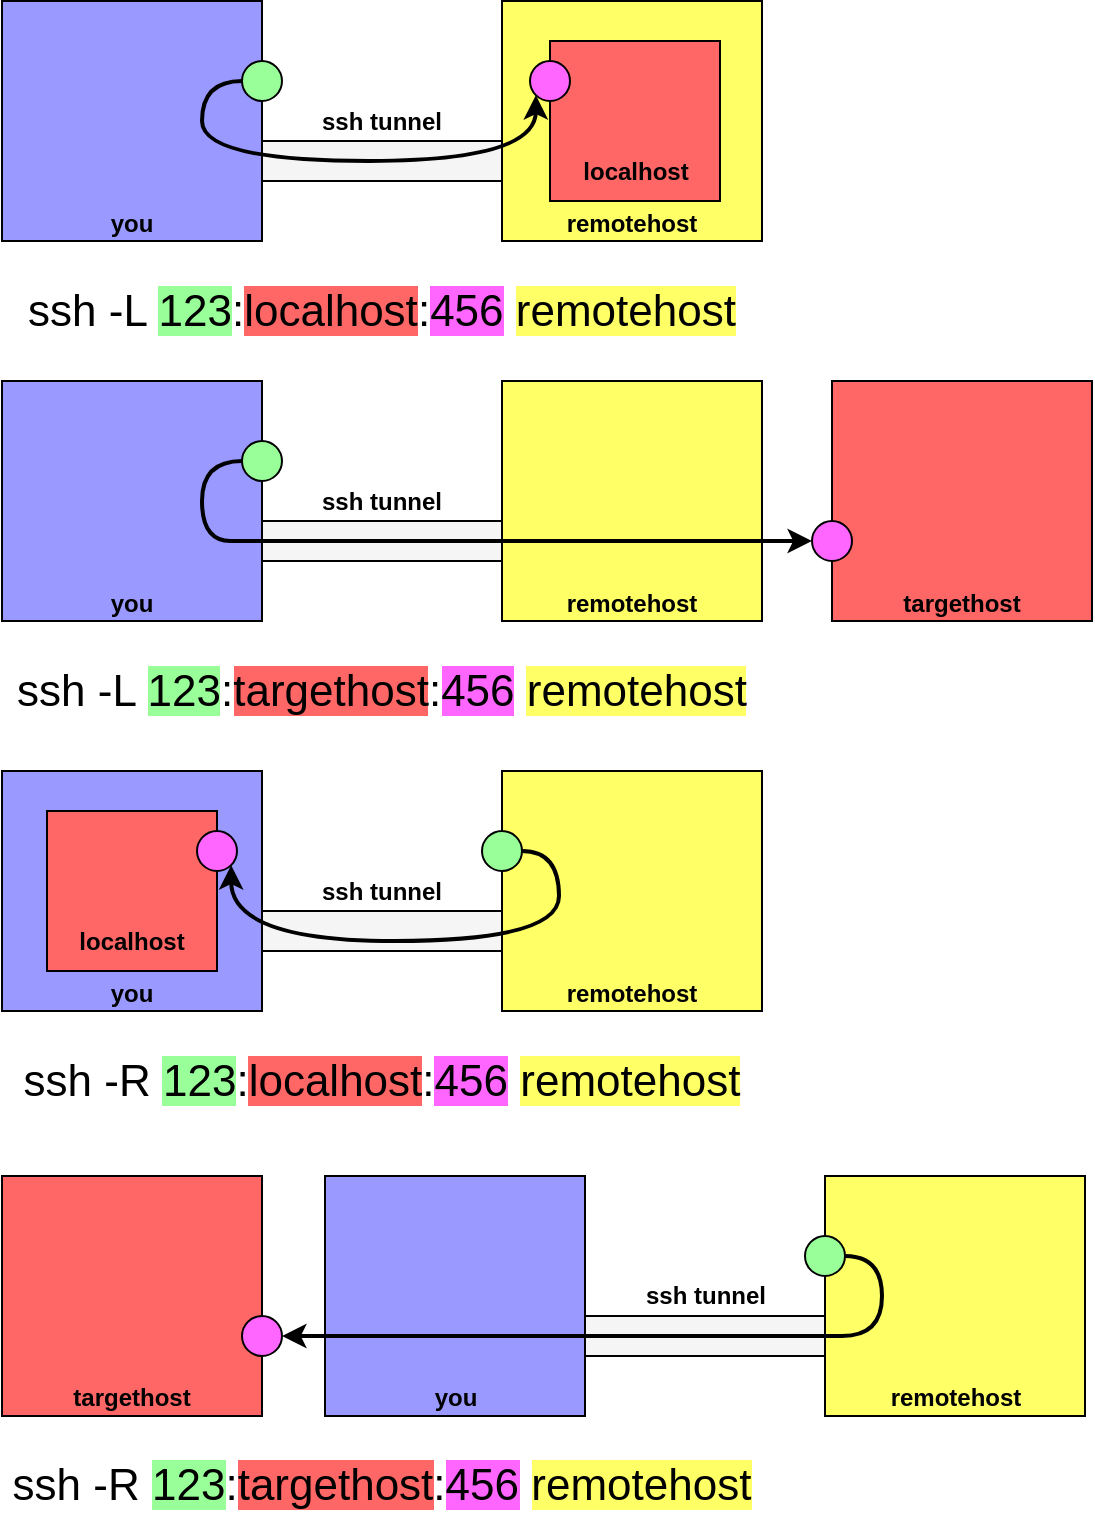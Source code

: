<mxfile version="11.0.1" type="device"><diagram id="qB-LD_kOJx534CSoXnoZ" name="Page-1"><mxGraphModel dx="1673" dy="935" grid="1" gridSize="10" guides="1" tooltips="1" connect="1" arrows="1" fold="1" page="1" pageScale="1" pageWidth="850" pageHeight="1100" math="0" shadow="0"><root><mxCell id="0"/><mxCell id="1" parent="0"/><mxCell id="TCb6piuLeXgNDW3bEqd7-2" value="" style="rounded=0;whiteSpace=wrap;html=1;fillColor=#9999FF;strokeColor=#000000;" vertex="1" parent="1"><mxGeometry x="40" y="23.5" width="130" height="120" as="geometry"/></mxCell><mxCell id="TCb6piuLeXgNDW3bEqd7-3" value="" style="rounded=0;whiteSpace=wrap;html=1;fillColor=#f5f5f5;strokeColor=#000000;fontColor=#333333;" vertex="1" parent="1"><mxGeometry x="170" y="93.5" width="120" height="20" as="geometry"/></mxCell><mxCell id="TCb6piuLeXgNDW3bEqd7-4" value="" style="rounded=0;whiteSpace=wrap;html=1;fillColor=#FFFF66;strokeColor=#000000;" vertex="1" parent="1"><mxGeometry x="290" y="23.5" width="130" height="120" as="geometry"/></mxCell><mxCell id="TCb6piuLeXgNDW3bEqd7-62" style="edgeStyle=orthogonalEdgeStyle;curved=1;rounded=0;jumpSize=1;orthogonalLoop=1;jettySize=auto;html=1;exitX=0;exitY=0.5;exitDx=0;exitDy=0;entryX=0;entryY=1;entryDx=0;entryDy=0;strokeWidth=2;" edge="1" parent="1" source="TCb6piuLeXgNDW3bEqd7-5" target="TCb6piuLeXgNDW3bEqd7-6"><mxGeometry relative="1" as="geometry"><Array as="points"><mxPoint x="140" y="63.5"/><mxPoint x="140" y="103.5"/><mxPoint x="307" y="103.5"/></Array></mxGeometry></mxCell><mxCell id="TCb6piuLeXgNDW3bEqd7-5" value="" style="ellipse;whiteSpace=wrap;html=1;aspect=fixed;fillColor=#99FF99;strokeColor=#000000;" vertex="1" parent="1"><mxGeometry x="160" y="53.5" width="20" height="20" as="geometry"/></mxCell><mxCell id="TCb6piuLeXgNDW3bEqd7-9" value="" style="rounded=0;whiteSpace=wrap;html=1;fillColor=#FF6666;strokeColor=#000000;" vertex="1" parent="1"><mxGeometry x="314" y="43.5" width="85" height="80" as="geometry"/></mxCell><mxCell id="TCb6piuLeXgNDW3bEqd7-6" value="" style="ellipse;whiteSpace=wrap;html=1;aspect=fixed;fillColor=#FF66FF;strokeColor=#000000;" vertex="1" parent="1"><mxGeometry x="304" y="53.5" width="20" height="20" as="geometry"/></mxCell><mxCell id="TCb6piuLeXgNDW3bEqd7-11" value="&lt;div&gt;&lt;b&gt;you&lt;/b&gt;&lt;/div&gt;" style="text;html=1;strokeColor=none;fillColor=none;align=center;verticalAlign=middle;whiteSpace=wrap;rounded=0;" vertex="1" parent="1"><mxGeometry x="85" y="124.5" width="40" height="20" as="geometry"/></mxCell><mxCell id="TCb6piuLeXgNDW3bEqd7-13" value="&lt;b&gt;remotehost&lt;/b&gt;" style="text;html=1;strokeColor=none;fillColor=none;align=center;verticalAlign=middle;whiteSpace=wrap;rounded=0;direction=south;" vertex="1" parent="1"><mxGeometry x="345" y="114.5" width="20" height="40" as="geometry"/></mxCell><mxCell id="TCb6piuLeXgNDW3bEqd7-15" value="&lt;div&gt;&lt;b&gt;localhost&lt;/b&gt;&lt;/div&gt;" style="text;html=1;strokeColor=none;fillColor=none;align=center;verticalAlign=middle;whiteSpace=wrap;rounded=0;" vertex="1" parent="1"><mxGeometry x="336.5" y="98.5" width="40" height="20" as="geometry"/></mxCell><mxCell id="TCb6piuLeXgNDW3bEqd7-17" value="&lt;b&gt;ssh tunnel&lt;/b&gt;" style="text;html=1;strokeColor=none;fillColor=none;align=center;verticalAlign=middle;whiteSpace=wrap;rounded=0;" vertex="1" parent="1"><mxGeometry x="195" y="73.5" width="70" height="20" as="geometry"/></mxCell><mxCell id="TCb6piuLeXgNDW3bEqd7-21" value="&lt;div style=&quot;font-size: 22px&quot;&gt;&lt;font style=&quot;font-size: 22px&quot;&gt;ssh -L &lt;span style=&quot;background-color: rgb(153 , 255 , 153)&quot;&gt;123&lt;/span&gt;:&lt;span style=&quot;background-color: rgb(255 , 102 , 102)&quot;&gt;localhost&lt;/span&gt;:&lt;span style=&quot;background-color: rgb(255 , 102 , 255)&quot;&gt;456&lt;/span&gt; &lt;span style=&quot;background-color: rgb(255 , 255 , 102)&quot;&gt;remotehost&lt;/span&gt;&lt;/font&gt;&lt;/div&gt;" style="text;html=1;strokeColor=none;fillColor=none;align=center;verticalAlign=middle;whiteSpace=wrap;rounded=0;" vertex="1" parent="1"><mxGeometry x="40" y="163.5" width="380" height="30" as="geometry"/></mxCell><mxCell id="TCb6piuLeXgNDW3bEqd7-26" value="" style="rounded=0;whiteSpace=wrap;html=1;fillColor=#9999FF;strokeColor=#000000;" vertex="1" parent="1"><mxGeometry x="40" y="213.5" width="130" height="120" as="geometry"/></mxCell><mxCell id="TCb6piuLeXgNDW3bEqd7-27" value="" style="rounded=0;whiteSpace=wrap;html=1;fillColor=#f5f5f5;strokeColor=#000000;fontColor=#333333;" vertex="1" parent="1"><mxGeometry x="170" y="283.5" width="120" height="20" as="geometry"/></mxCell><mxCell id="TCb6piuLeXgNDW3bEqd7-28" value="" style="rounded=0;whiteSpace=wrap;html=1;fillColor=#FFFF66;strokeColor=#000000;" vertex="1" parent="1"><mxGeometry x="290" y="213.5" width="130" height="120" as="geometry"/></mxCell><mxCell id="TCb6piuLeXgNDW3bEqd7-29" style="edgeStyle=orthogonalEdgeStyle;rounded=0;orthogonalLoop=1;jettySize=auto;html=1;exitX=0;exitY=0.5;exitDx=0;exitDy=0;entryX=0;entryY=0.5;entryDx=0;entryDy=0;curved=1;strokeWidth=2;" edge="1" parent="1" source="TCb6piuLeXgNDW3bEqd7-30" target="TCb6piuLeXgNDW3bEqd7-32"><mxGeometry relative="1" as="geometry"><Array as="points"><mxPoint x="140" y="253.5"/><mxPoint x="140" y="293.5"/><mxPoint x="168.5" y="283.5"/><mxPoint x="345" y="293.5"/></Array></mxGeometry></mxCell><mxCell id="TCb6piuLeXgNDW3bEqd7-30" value="" style="ellipse;whiteSpace=wrap;html=1;aspect=fixed;fillColor=#99FF99;strokeColor=#000000;" vertex="1" parent="1"><mxGeometry x="160" y="243.5" width="20" height="20" as="geometry"/></mxCell><mxCell id="TCb6piuLeXgNDW3bEqd7-33" value="&lt;div&gt;&lt;b&gt;you&lt;/b&gt;&lt;/div&gt;" style="text;html=1;strokeColor=none;fillColor=none;align=center;verticalAlign=middle;whiteSpace=wrap;rounded=0;" vertex="1" parent="1"><mxGeometry x="85" y="314.5" width="40" height="20" as="geometry"/></mxCell><mxCell id="TCb6piuLeXgNDW3bEqd7-34" value="&lt;b&gt;remotehost&lt;/b&gt;" style="text;html=1;strokeColor=none;fillColor=none;align=center;verticalAlign=middle;whiteSpace=wrap;rounded=0;direction=south;" vertex="1" parent="1"><mxGeometry x="345" y="304.5" width="20" height="40" as="geometry"/></mxCell><mxCell id="TCb6piuLeXgNDW3bEqd7-36" value="&lt;b&gt;ssh tunnel&lt;/b&gt;" style="text;html=1;strokeColor=none;fillColor=none;align=center;verticalAlign=middle;whiteSpace=wrap;rounded=0;" vertex="1" parent="1"><mxGeometry x="195" y="263.5" width="70" height="20" as="geometry"/></mxCell><mxCell id="TCb6piuLeXgNDW3bEqd7-37" value="&lt;div style=&quot;font-size: 22px&quot;&gt;&lt;font style=&quot;font-size: 22px&quot;&gt;ssh -L &lt;span style=&quot;background-color: rgb(153 , 255 , 153)&quot;&gt;123&lt;/span&gt;:&lt;span style=&quot;background-color: rgb(255 , 102 , 102)&quot;&gt;targethost&lt;/span&gt;:&lt;span style=&quot;background-color: rgb(255 , 102 , 255)&quot;&gt;456&lt;/span&gt; &lt;span style=&quot;background-color: rgb(255 , 255 , 102)&quot;&gt;remotehost&lt;/span&gt;&lt;/font&gt;&lt;/div&gt;" style="text;html=1;strokeColor=none;fillColor=none;align=center;verticalAlign=middle;whiteSpace=wrap;rounded=0;" vertex="1" parent="1"><mxGeometry x="40" y="353.5" width="380" height="30" as="geometry"/></mxCell><mxCell id="TCb6piuLeXgNDW3bEqd7-39" value="" style="rounded=0;whiteSpace=wrap;html=1;fillColor=#FF6666;strokeColor=#000000;" vertex="1" parent="1"><mxGeometry x="455" y="213.5" width="130" height="120" as="geometry"/></mxCell><mxCell id="TCb6piuLeXgNDW3bEqd7-32" value="" style="ellipse;whiteSpace=wrap;html=1;aspect=fixed;fillColor=#FF66FF;strokeColor=#000000;" vertex="1" parent="1"><mxGeometry x="445" y="283.5" width="20" height="20" as="geometry"/></mxCell><mxCell id="TCb6piuLeXgNDW3bEqd7-40" value="&lt;div&gt;&lt;b&gt;targethost&lt;/b&gt;&lt;/div&gt;" style="text;html=1;strokeColor=none;fillColor=none;align=center;verticalAlign=middle;whiteSpace=wrap;rounded=0;direction=south;" vertex="1" parent="1"><mxGeometry x="510" y="304.5" width="20" height="40" as="geometry"/></mxCell><mxCell id="TCb6piuLeXgNDW3bEqd7-41" value="" style="rounded=0;whiteSpace=wrap;html=1;fillColor=#9999FF;strokeColor=#000000;" vertex="1" parent="1"><mxGeometry x="40" y="408.5" width="130" height="120" as="geometry"/></mxCell><mxCell id="TCb6piuLeXgNDW3bEqd7-42" value="" style="rounded=0;whiteSpace=wrap;html=1;fillColor=#f5f5f5;strokeColor=#000000;fontColor=#333333;" vertex="1" parent="1"><mxGeometry x="170" y="478.5" width="120" height="20" as="geometry"/></mxCell><mxCell id="TCb6piuLeXgNDW3bEqd7-43" value="" style="rounded=0;whiteSpace=wrap;html=1;fillColor=#FFFF66;strokeColor=#000000;" vertex="1" parent="1"><mxGeometry x="290" y="408.5" width="130" height="120" as="geometry"/></mxCell><mxCell id="TCb6piuLeXgNDW3bEqd7-48" value="&lt;div&gt;&lt;b&gt;you&lt;/b&gt;&lt;/div&gt;" style="text;html=1;strokeColor=none;fillColor=none;align=center;verticalAlign=middle;whiteSpace=wrap;rounded=0;" vertex="1" parent="1"><mxGeometry x="85" y="509.5" width="40" height="20" as="geometry"/></mxCell><mxCell id="TCb6piuLeXgNDW3bEqd7-49" value="&lt;b&gt;remotehost&lt;/b&gt;" style="text;html=1;strokeColor=none;fillColor=none;align=center;verticalAlign=middle;whiteSpace=wrap;rounded=0;direction=south;" vertex="1" parent="1"><mxGeometry x="345" y="499.5" width="20" height="40" as="geometry"/></mxCell><mxCell id="TCb6piuLeXgNDW3bEqd7-51" value="&lt;b&gt;ssh tunnel&lt;/b&gt;" style="text;html=1;strokeColor=none;fillColor=none;align=center;verticalAlign=middle;whiteSpace=wrap;rounded=0;" vertex="1" parent="1"><mxGeometry x="195" y="458.5" width="70" height="20" as="geometry"/></mxCell><mxCell id="TCb6piuLeXgNDW3bEqd7-52" value="&lt;div style=&quot;font-size: 22px&quot;&gt;&lt;font style=&quot;font-size: 22px&quot;&gt;ssh -R &lt;span style=&quot;background-color: rgb(153 , 255 , 153)&quot;&gt;123&lt;/span&gt;:&lt;span style=&quot;background-color: rgb(255 , 102 , 102)&quot;&gt;localhost&lt;/span&gt;:&lt;span style=&quot;background-color: rgb(255 , 102 , 255)&quot;&gt;456&lt;/span&gt; &lt;span style=&quot;background-color: rgb(255 , 255 , 102)&quot;&gt;remotehost&lt;/span&gt;&lt;/font&gt;&lt;/div&gt;" style="text;html=1;strokeColor=none;fillColor=none;align=center;verticalAlign=middle;whiteSpace=wrap;rounded=0;" vertex="1" parent="1"><mxGeometry x="40" y="548.5" width="380" height="30" as="geometry"/></mxCell><mxCell id="TCb6piuLeXgNDW3bEqd7-54" value="" style="rounded=0;whiteSpace=wrap;html=1;fillColor=#FF6666;strokeColor=#000000;" vertex="1" parent="1"><mxGeometry x="62.5" y="428.5" width="85" height="80" as="geometry"/></mxCell><mxCell id="TCb6piuLeXgNDW3bEqd7-50" value="&lt;div&gt;&lt;b&gt;localhost&lt;/b&gt;&lt;/div&gt;" style="text;html=1;strokeColor=none;fillColor=none;align=center;verticalAlign=middle;whiteSpace=wrap;rounded=0;" vertex="1" parent="1"><mxGeometry x="85" y="483.5" width="40" height="20" as="geometry"/></mxCell><mxCell id="TCb6piuLeXgNDW3bEqd7-58" value="" style="ellipse;whiteSpace=wrap;html=1;aspect=fixed;fillColor=#FF66FF;strokeColor=#000000;" vertex="1" parent="1"><mxGeometry x="137.5" y="438.5" width="20" height="20" as="geometry"/></mxCell><mxCell id="TCb6piuLeXgNDW3bEqd7-65" style="edgeStyle=orthogonalEdgeStyle;curved=1;rounded=0;jumpSize=1;orthogonalLoop=1;jettySize=auto;html=1;exitX=1;exitY=0.5;exitDx=0;exitDy=0;entryX=1;entryY=1;entryDx=0;entryDy=0;strokeWidth=2;" edge="1" parent="1" source="TCb6piuLeXgNDW3bEqd7-59" target="TCb6piuLeXgNDW3bEqd7-58"><mxGeometry relative="1" as="geometry"><Array as="points"><mxPoint x="318.5" y="448.5"/><mxPoint x="318.5" y="493.5"/><mxPoint x="154.5" y="493.5"/></Array></mxGeometry></mxCell><mxCell id="TCb6piuLeXgNDW3bEqd7-59" value="" style="ellipse;whiteSpace=wrap;html=1;aspect=fixed;fillColor=#99FF99;strokeColor=#000000;" vertex="1" parent="1"><mxGeometry x="280" y="438.5" width="20" height="20" as="geometry"/></mxCell><mxCell id="TCb6piuLeXgNDW3bEqd7-66" value="" style="rounded=0;whiteSpace=wrap;html=1;fillColor=#9999FF;strokeColor=#000000;" vertex="1" parent="1"><mxGeometry x="201.5" y="611" width="130" height="120" as="geometry"/></mxCell><mxCell id="TCb6piuLeXgNDW3bEqd7-67" value="" style="rounded=0;whiteSpace=wrap;html=1;fillColor=#f5f5f5;strokeColor=#000000;fontColor=#333333;" vertex="1" parent="1"><mxGeometry x="331.5" y="681" width="120" height="20" as="geometry"/></mxCell><mxCell id="TCb6piuLeXgNDW3bEqd7-68" value="" style="rounded=0;whiteSpace=wrap;html=1;fillColor=#FFFF66;strokeColor=#000000;" vertex="1" parent="1"><mxGeometry x="451.5" y="611" width="130" height="120" as="geometry"/></mxCell><mxCell id="TCb6piuLeXgNDW3bEqd7-69" value="&lt;div&gt;&lt;b&gt;you&lt;/b&gt;&lt;/div&gt;" style="text;html=1;strokeColor=none;fillColor=none;align=center;verticalAlign=middle;whiteSpace=wrap;rounded=0;" vertex="1" parent="1"><mxGeometry x="246.5" y="712" width="40" height="20" as="geometry"/></mxCell><mxCell id="TCb6piuLeXgNDW3bEqd7-70" value="&lt;b&gt;remotehost&lt;/b&gt;" style="text;html=1;strokeColor=none;fillColor=none;align=center;verticalAlign=middle;whiteSpace=wrap;rounded=0;direction=south;" vertex="1" parent="1"><mxGeometry x="506.5" y="702" width="20" height="40" as="geometry"/></mxCell><mxCell id="TCb6piuLeXgNDW3bEqd7-71" value="&lt;b&gt;ssh tunnel&lt;/b&gt;" style="text;html=1;strokeColor=none;fillColor=none;align=center;verticalAlign=middle;whiteSpace=wrap;rounded=0;" vertex="1" parent="1"><mxGeometry x="356.5" y="661" width="70" height="20" as="geometry"/></mxCell><mxCell id="TCb6piuLeXgNDW3bEqd7-72" value="&lt;div style=&quot;font-size: 22px&quot;&gt;&lt;font style=&quot;font-size: 22px&quot;&gt;ssh -R &lt;span style=&quot;background-color: rgb(153 , 255 , 153)&quot;&gt;123&lt;/span&gt;:&lt;span style=&quot;background-color: rgb(255 , 102 , 102)&quot;&gt;targethost&lt;/span&gt;:&lt;span style=&quot;background-color: rgb(255 , 102 , 255)&quot;&gt;456&lt;/span&gt; &lt;span style=&quot;background-color: rgb(255 , 255 , 102)&quot;&gt;remotehost&lt;/span&gt;&lt;/font&gt;&lt;/div&gt;" style="text;html=1;strokeColor=none;fillColor=none;align=center;verticalAlign=middle;whiteSpace=wrap;rounded=0;" vertex="1" parent="1"><mxGeometry x="40" y="751" width="380" height="30" as="geometry"/></mxCell><mxCell id="TCb6piuLeXgNDW3bEqd7-79" style="edgeStyle=orthogonalEdgeStyle;curved=1;rounded=0;jumpSize=1;orthogonalLoop=1;jettySize=auto;html=1;exitX=1;exitY=0.5;exitDx=0;exitDy=0;entryX=1;entryY=0.5;entryDx=0;entryDy=0;strokeWidth=2;" edge="1" parent="1" source="TCb6piuLeXgNDW3bEqd7-77" target="TCb6piuLeXgNDW3bEqd7-75"><mxGeometry relative="1" as="geometry"><Array as="points"><mxPoint x="480" y="651"/><mxPoint x="480" y="691"/><mxPoint x="440" y="680"/></Array></mxGeometry></mxCell><mxCell id="TCb6piuLeXgNDW3bEqd7-77" value="" style="ellipse;whiteSpace=wrap;html=1;aspect=fixed;fillColor=#99FF99;strokeColor=#000000;" vertex="1" parent="1"><mxGeometry x="441.5" y="641" width="20" height="20" as="geometry"/></mxCell><mxCell id="TCb6piuLeXgNDW3bEqd7-78" value="" style="rounded=0;whiteSpace=wrap;html=1;fillColor=#FF6666;strokeColor=#000000;" vertex="1" parent="1"><mxGeometry x="40" y="611" width="130" height="120" as="geometry"/></mxCell><mxCell id="TCb6piuLeXgNDW3bEqd7-75" value="" style="ellipse;whiteSpace=wrap;html=1;aspect=fixed;fillColor=#FF66FF;strokeColor=#000000;" vertex="1" parent="1"><mxGeometry x="160" y="681" width="20" height="20" as="geometry"/></mxCell><mxCell id="TCb6piuLeXgNDW3bEqd7-74" value="&lt;b&gt;targethost&lt;/b&gt;" style="text;html=1;strokeColor=none;fillColor=none;align=center;verticalAlign=middle;whiteSpace=wrap;rounded=0;" vertex="1" parent="1"><mxGeometry x="85" y="712" width="40" height="20" as="geometry"/></mxCell></root></mxGraphModel></diagram></mxfile>